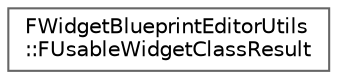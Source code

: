digraph "Graphical Class Hierarchy"
{
 // INTERACTIVE_SVG=YES
 // LATEX_PDF_SIZE
  bgcolor="transparent";
  edge [fontname=Helvetica,fontsize=10,labelfontname=Helvetica,labelfontsize=10];
  node [fontname=Helvetica,fontsize=10,shape=box,height=0.2,width=0.4];
  rankdir="LR";
  Node0 [id="Node000000",label="FWidgetBlueprintEditorUtils\l::FUsableWidgetClassResult",height=0.2,width=0.4,color="grey40", fillcolor="white", style="filled",URL="$de/d23/structFWidgetBlueprintEditorUtils_1_1FUsableWidgetClassResult.html",tooltip=" "];
}
